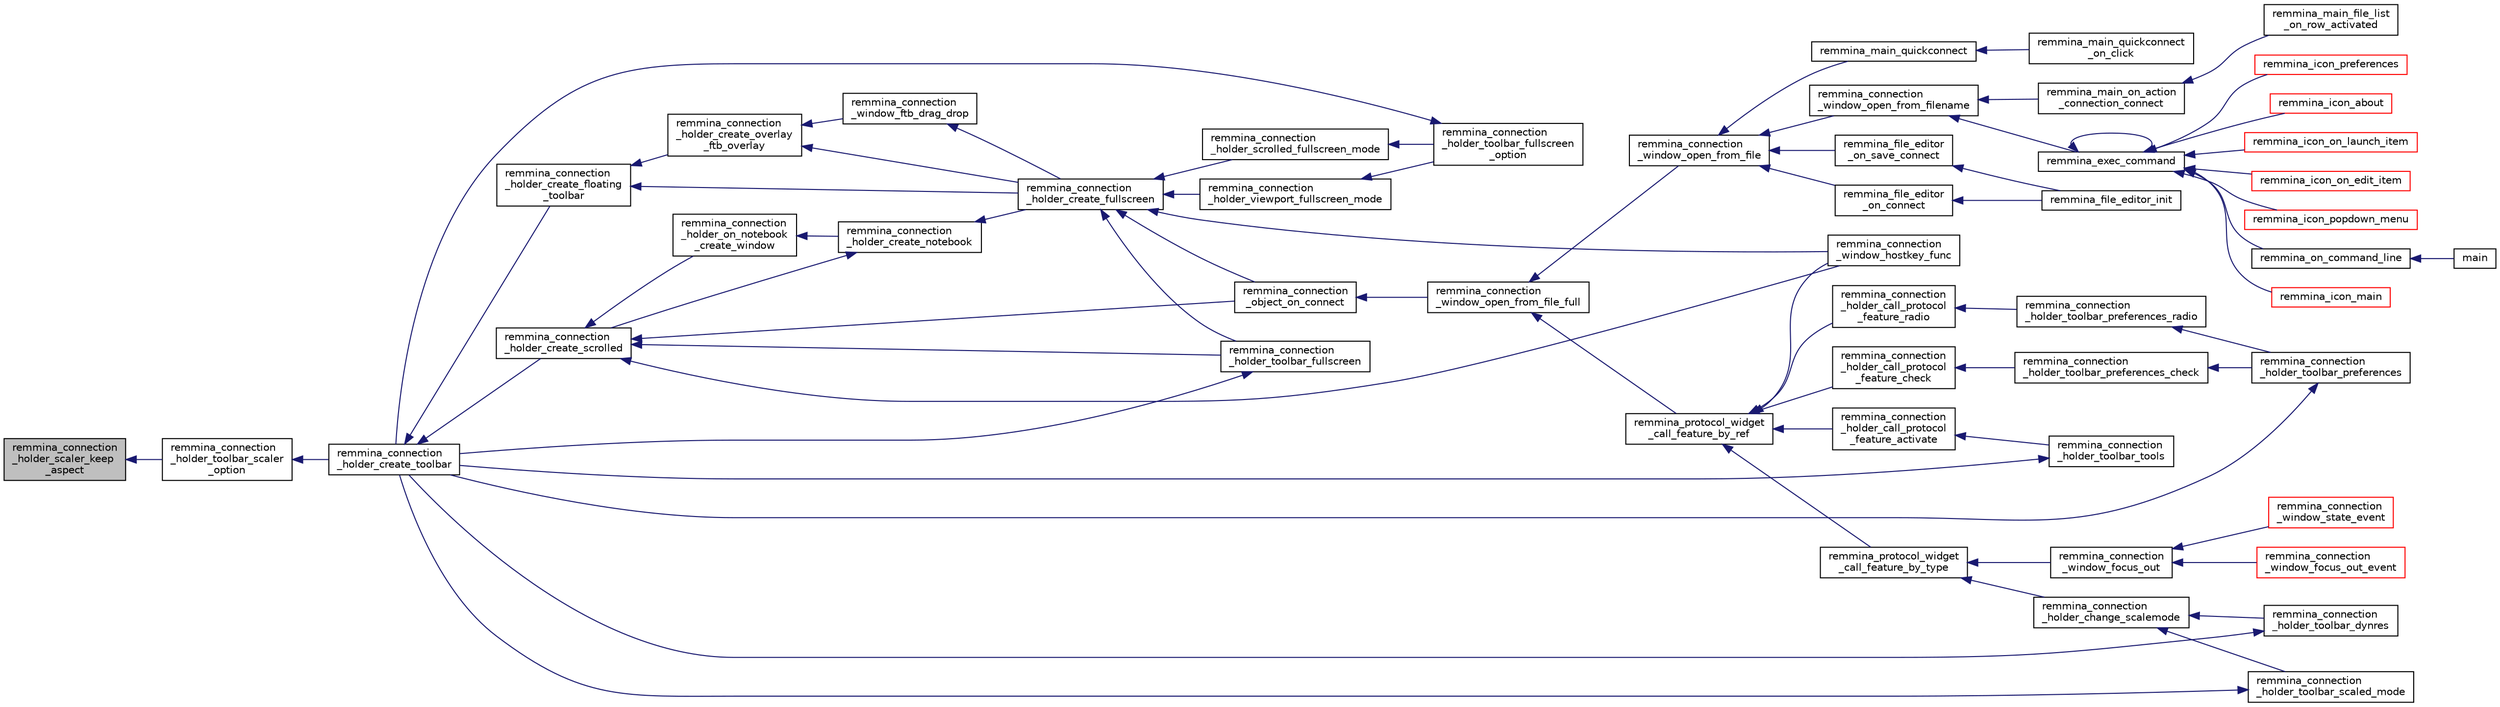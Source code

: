 digraph "remmina_connection_holder_scaler_keep_aspect"
{
  edge [fontname="Helvetica",fontsize="10",labelfontname="Helvetica",labelfontsize="10"];
  node [fontname="Helvetica",fontsize="10",shape=record];
  rankdir="LR";
  Node5552 [label="remmina_connection\l_holder_scaler_keep\l_aspect",height=0.2,width=0.4,color="black", fillcolor="grey75", style="filled", fontcolor="black"];
  Node5552 -> Node5553 [dir="back",color="midnightblue",fontsize="10",style="solid",fontname="Helvetica"];
  Node5553 [label="remmina_connection\l_holder_toolbar_scaler\l_option",height=0.2,width=0.4,color="black", fillcolor="white", style="filled",URL="$remmina__connection__window_8c.html#a7a722d82899ce761356e47de2ac91452"];
  Node5553 -> Node5554 [dir="back",color="midnightblue",fontsize="10",style="solid",fontname="Helvetica"];
  Node5554 [label="remmina_connection\l_holder_create_toolbar",height=0.2,width=0.4,color="black", fillcolor="white", style="filled",URL="$remmina__connection__window_8c.html#af8138da72278e9e9000276e08a6fd984"];
  Node5554 -> Node5555 [dir="back",color="midnightblue",fontsize="10",style="solid",fontname="Helvetica"];
  Node5555 [label="remmina_connection\l_holder_create_floating\l_toolbar",height=0.2,width=0.4,color="black", fillcolor="white", style="filled",URL="$remmina__connection__window_8c.html#a967dca6c1876afc3e6bcb763f9709d43"];
  Node5555 -> Node5556 [dir="back",color="midnightblue",fontsize="10",style="solid",fontname="Helvetica"];
  Node5556 [label="remmina_connection\l_holder_create_overlay\l_ftb_overlay",height=0.2,width=0.4,color="black", fillcolor="white", style="filled",URL="$remmina__connection__window_8c.html#ab2edcb806312b3367c70fbb13c383ae0"];
  Node5556 -> Node5557 [dir="back",color="midnightblue",fontsize="10",style="solid",fontname="Helvetica"];
  Node5557 [label="remmina_connection\l_window_ftb_drag_drop",height=0.2,width=0.4,color="black", fillcolor="white", style="filled",URL="$remmina__connection__window_8c.html#a15c9b2bd929f8f2bb64d0bb6fa60f067"];
  Node5557 -> Node5558 [dir="back",color="midnightblue",fontsize="10",style="solid",fontname="Helvetica"];
  Node5558 [label="remmina_connection\l_holder_create_fullscreen",height=0.2,width=0.4,color="black", fillcolor="white", style="filled",URL="$remmina__connection__window_8c.html#ae67ca4d276339723c1ff87fc224eaccf"];
  Node5558 -> Node5559 [dir="back",color="midnightblue",fontsize="10",style="solid",fontname="Helvetica"];
  Node5559 [label="remmina_connection\l_holder_toolbar_fullscreen",height=0.2,width=0.4,color="black", fillcolor="white", style="filled",URL="$remmina__connection__window_8c.html#a02ac20f50f1b7b816bd7208127efdbee"];
  Node5559 -> Node5554 [dir="back",color="midnightblue",fontsize="10",style="solid",fontname="Helvetica"];
  Node5558 -> Node5560 [dir="back",color="midnightblue",fontsize="10",style="solid",fontname="Helvetica"];
  Node5560 [label="remmina_connection\l_holder_viewport_fullscreen_mode",height=0.2,width=0.4,color="black", fillcolor="white", style="filled",URL="$remmina__connection__window_8c.html#a0e99d0ff8c39f2c6de508eee9ef498c5"];
  Node5560 -> Node5561 [dir="back",color="midnightblue",fontsize="10",style="solid",fontname="Helvetica"];
  Node5561 [label="remmina_connection\l_holder_toolbar_fullscreen\l_option",height=0.2,width=0.4,color="black", fillcolor="white", style="filled",URL="$remmina__connection__window_8c.html#a1415cdcbed0e6fe9a7978586bf132207"];
  Node5561 -> Node5554 [dir="back",color="midnightblue",fontsize="10",style="solid",fontname="Helvetica"];
  Node5558 -> Node5562 [dir="back",color="midnightblue",fontsize="10",style="solid",fontname="Helvetica"];
  Node5562 [label="remmina_connection\l_holder_scrolled_fullscreen_mode",height=0.2,width=0.4,color="black", fillcolor="white", style="filled",URL="$remmina__connection__window_8c.html#aa25cae5c0e15e13b817b925e42a044a9"];
  Node5562 -> Node5561 [dir="back",color="midnightblue",fontsize="10",style="solid",fontname="Helvetica"];
  Node5558 -> Node5563 [dir="back",color="midnightblue",fontsize="10",style="solid",fontname="Helvetica"];
  Node5563 [label="remmina_connection\l_window_hostkey_func",height=0.2,width=0.4,color="black", fillcolor="white", style="filled",URL="$remmina__connection__window_8c.html#abef663d930076deb3105f86dabe2a9c3"];
  Node5558 -> Node5564 [dir="back",color="midnightblue",fontsize="10",style="solid",fontname="Helvetica"];
  Node5564 [label="remmina_connection\l_object_on_connect",height=0.2,width=0.4,color="black", fillcolor="white", style="filled",URL="$remmina__connection__window_8c.html#a0ad685a873ecef95ec13caba17e0c22e"];
  Node5564 -> Node5565 [dir="back",color="midnightblue",fontsize="10",style="solid",fontname="Helvetica"];
  Node5565 [label="remmina_connection\l_window_open_from_file_full",height=0.2,width=0.4,color="black", fillcolor="white", style="filled",URL="$remmina__connection__window_8h.html#adbf2b670ca3bae96a99cb0b36021a961"];
  Node5565 -> Node5566 [dir="back",color="midnightblue",fontsize="10",style="solid",fontname="Helvetica"];
  Node5566 [label="remmina_connection\l_window_open_from_file",height=0.2,width=0.4,color="black", fillcolor="white", style="filled",URL="$remmina__connection__window_8h.html#a1c7f722a89609523cc4de079cc82f23c"];
  Node5566 -> Node5567 [dir="back",color="midnightblue",fontsize="10",style="solid",fontname="Helvetica"];
  Node5567 [label="remmina_connection\l_window_open_from_filename",height=0.2,width=0.4,color="black", fillcolor="white", style="filled",URL="$remmina__connection__window_8h.html#ab0ed27ef360efc7d92906cbabf9da5db"];
  Node5567 -> Node5568 [dir="back",color="midnightblue",fontsize="10",style="solid",fontname="Helvetica"];
  Node5568 [label="remmina_exec_command",height=0.2,width=0.4,color="black", fillcolor="white", style="filled",URL="$remmina__exec_8h.html#a424cabdcff647797061e7482049d62a7"];
  Node5568 -> Node5569 [dir="back",color="midnightblue",fontsize="10",style="solid",fontname="Helvetica"];
  Node5569 [label="remmina_on_command_line",height=0.2,width=0.4,color="black", fillcolor="white", style="filled",URL="$remmina_8c.html#aeb286fc5bd52ab5382ab8cb495dc2914"];
  Node5569 -> Node5570 [dir="back",color="midnightblue",fontsize="10",style="solid",fontname="Helvetica"];
  Node5570 [label="main",height=0.2,width=0.4,color="black", fillcolor="white", style="filled",URL="$remmina_8c.html#a0ddf1224851353fc92bfbff6f499fa97"];
  Node5568 -> Node5568 [dir="back",color="midnightblue",fontsize="10",style="solid",fontname="Helvetica"];
  Node5568 -> Node5571 [dir="back",color="midnightblue",fontsize="10",style="solid",fontname="Helvetica"];
  Node5571 [label="remmina_icon_main",height=0.2,width=0.4,color="red", fillcolor="white", style="filled",URL="$remmina__icon_8c.html#a920476110ab6410c8fc8cf734109e497"];
  Node5568 -> Node5582 [dir="back",color="midnightblue",fontsize="10",style="solid",fontname="Helvetica"];
  Node5582 [label="remmina_icon_preferences",height=0.2,width=0.4,color="red", fillcolor="white", style="filled",URL="$remmina__icon_8c.html#ad3b0e3d12e4854eae05b1afea19da404"];
  Node5568 -> Node5583 [dir="back",color="midnightblue",fontsize="10",style="solid",fontname="Helvetica"];
  Node5583 [label="remmina_icon_about",height=0.2,width=0.4,color="red", fillcolor="white", style="filled",URL="$remmina__icon_8c.html#a5cdf1958ef01e49889bcee2e90e2cf71"];
  Node5568 -> Node5584 [dir="back",color="midnightblue",fontsize="10",style="solid",fontname="Helvetica"];
  Node5584 [label="remmina_icon_on_launch_item",height=0.2,width=0.4,color="red", fillcolor="white", style="filled",URL="$remmina__icon_8c.html#ad1699688680e12abcfd5c74dd2f76d83"];
  Node5568 -> Node5587 [dir="back",color="midnightblue",fontsize="10",style="solid",fontname="Helvetica"];
  Node5587 [label="remmina_icon_on_edit_item",height=0.2,width=0.4,color="red", fillcolor="white", style="filled",URL="$remmina__icon_8c.html#af8708120906a8dc41a7998ebf9ecd129"];
  Node5568 -> Node5588 [dir="back",color="midnightblue",fontsize="10",style="solid",fontname="Helvetica"];
  Node5588 [label="remmina_icon_popdown_menu",height=0.2,width=0.4,color="red", fillcolor="white", style="filled",URL="$remmina__icon_8c.html#a444be76e3c3a065279c5f9abc7fae833"];
  Node5567 -> Node5589 [dir="back",color="midnightblue",fontsize="10",style="solid",fontname="Helvetica"];
  Node5589 [label="remmina_main_on_action\l_connection_connect",height=0.2,width=0.4,color="black", fillcolor="white", style="filled",URL="$remmina__main_8c.html#ae023d1cb099a4f7bee79f13760566cbf"];
  Node5589 -> Node5590 [dir="back",color="midnightblue",fontsize="10",style="solid",fontname="Helvetica"];
  Node5590 [label="remmina_main_file_list\l_on_row_activated",height=0.2,width=0.4,color="black", fillcolor="white", style="filled",URL="$remmina__main_8c.html#aba1a89a2400c5cc8373c6bd34602ac10"];
  Node5566 -> Node5591 [dir="back",color="midnightblue",fontsize="10",style="solid",fontname="Helvetica"];
  Node5591 [label="remmina_file_editor\l_on_connect",height=0.2,width=0.4,color="black", fillcolor="white", style="filled",URL="$remmina__file__editor_8c.html#a73b8581fd1fd77532b748d91a2951f25"];
  Node5591 -> Node5575 [dir="back",color="midnightblue",fontsize="10",style="solid",fontname="Helvetica"];
  Node5575 [label="remmina_file_editor_init",height=0.2,width=0.4,color="black", fillcolor="white", style="filled",URL="$remmina__file__editor_8c.html#a9afd8d41c66f547320930eb331f3124d"];
  Node5566 -> Node5576 [dir="back",color="midnightblue",fontsize="10",style="solid",fontname="Helvetica"];
  Node5576 [label="remmina_file_editor\l_on_save_connect",height=0.2,width=0.4,color="black", fillcolor="white", style="filled",URL="$remmina__file__editor_8c.html#a57224f3f69f04f398de563b71be6b18e"];
  Node5576 -> Node5575 [dir="back",color="midnightblue",fontsize="10",style="solid",fontname="Helvetica"];
  Node5566 -> Node5592 [dir="back",color="midnightblue",fontsize="10",style="solid",fontname="Helvetica"];
  Node5592 [label="remmina_main_quickconnect",height=0.2,width=0.4,color="black", fillcolor="white", style="filled",URL="$remmina__main_8c.html#a802458852abacebfb16f1f4295806a01"];
  Node5592 -> Node5593 [dir="back",color="midnightblue",fontsize="10",style="solid",fontname="Helvetica"];
  Node5593 [label="remmina_main_quickconnect\l_on_click",height=0.2,width=0.4,color="black", fillcolor="white", style="filled",URL="$remmina__main_8c.html#a210e9e04c7c97cc86412044de31f659d"];
  Node5565 -> Node5594 [dir="back",color="midnightblue",fontsize="10",style="solid",fontname="Helvetica"];
  Node5594 [label="remmina_protocol_widget\l_call_feature_by_ref",height=0.2,width=0.4,color="black", fillcolor="white", style="filled",URL="$remmina__protocol__widget_8h.html#a605b69a9aa4393024369cc5070488692"];
  Node5594 -> Node5595 [dir="back",color="midnightblue",fontsize="10",style="solid",fontname="Helvetica"];
  Node5595 [label="remmina_connection\l_holder_call_protocol\l_feature_radio",height=0.2,width=0.4,color="black", fillcolor="white", style="filled",URL="$remmina__connection__window_8c.html#a86280cb973101817f7410af393bc2f98"];
  Node5595 -> Node5596 [dir="back",color="midnightblue",fontsize="10",style="solid",fontname="Helvetica"];
  Node5596 [label="remmina_connection\l_holder_toolbar_preferences_radio",height=0.2,width=0.4,color="black", fillcolor="white", style="filled",URL="$remmina__connection__window_8c.html#a1ddab4aacc284c606ab237eae9c0b5a9"];
  Node5596 -> Node5597 [dir="back",color="midnightblue",fontsize="10",style="solid",fontname="Helvetica"];
  Node5597 [label="remmina_connection\l_holder_toolbar_preferences",height=0.2,width=0.4,color="black", fillcolor="white", style="filled",URL="$remmina__connection__window_8c.html#a78ec7d6e66d6e6569c1a9a0230c74bc8"];
  Node5597 -> Node5554 [dir="back",color="midnightblue",fontsize="10",style="solid",fontname="Helvetica"];
  Node5594 -> Node5598 [dir="back",color="midnightblue",fontsize="10",style="solid",fontname="Helvetica"];
  Node5598 [label="remmina_connection\l_holder_call_protocol\l_feature_check",height=0.2,width=0.4,color="black", fillcolor="white", style="filled",URL="$remmina__connection__window_8c.html#a8d924ded7fe147df8b5f113e2fb1d6e7"];
  Node5598 -> Node5599 [dir="back",color="midnightblue",fontsize="10",style="solid",fontname="Helvetica"];
  Node5599 [label="remmina_connection\l_holder_toolbar_preferences_check",height=0.2,width=0.4,color="black", fillcolor="white", style="filled",URL="$remmina__connection__window_8c.html#ada0dce340f5f1484c496a2357e8a2c69"];
  Node5599 -> Node5597 [dir="back",color="midnightblue",fontsize="10",style="solid",fontname="Helvetica"];
  Node5594 -> Node5600 [dir="back",color="midnightblue",fontsize="10",style="solid",fontname="Helvetica"];
  Node5600 [label="remmina_connection\l_holder_call_protocol\l_feature_activate",height=0.2,width=0.4,color="black", fillcolor="white", style="filled",URL="$remmina__connection__window_8c.html#a4507b43c6fd10bc68d9512c6b253a552"];
  Node5600 -> Node5601 [dir="back",color="midnightblue",fontsize="10",style="solid",fontname="Helvetica"];
  Node5601 [label="remmina_connection\l_holder_toolbar_tools",height=0.2,width=0.4,color="black", fillcolor="white", style="filled",URL="$remmina__connection__window_8c.html#a51cc0b2274049920f67c71047bd76213"];
  Node5601 -> Node5554 [dir="back",color="midnightblue",fontsize="10",style="solid",fontname="Helvetica"];
  Node5594 -> Node5563 [dir="back",color="midnightblue",fontsize="10",style="solid",fontname="Helvetica"];
  Node5594 -> Node5602 [dir="back",color="midnightblue",fontsize="10",style="solid",fontname="Helvetica"];
  Node5602 [label="remmina_protocol_widget\l_call_feature_by_type",height=0.2,width=0.4,color="black", fillcolor="white", style="filled",URL="$remmina__protocol__widget_8h.html#a6a630e96e5b914d60d678ae8eaad4cd9"];
  Node5602 -> Node5603 [dir="back",color="midnightblue",fontsize="10",style="solid",fontname="Helvetica"];
  Node5603 [label="remmina_connection\l_holder_change_scalemode",height=0.2,width=0.4,color="black", fillcolor="white", style="filled",URL="$remmina__connection__window_8c.html#a5565ebedf82eb9f2d54b7f447b4c930e"];
  Node5603 -> Node5604 [dir="back",color="midnightblue",fontsize="10",style="solid",fontname="Helvetica"];
  Node5604 [label="remmina_connection\l_holder_toolbar_dynres",height=0.2,width=0.4,color="black", fillcolor="white", style="filled",URL="$remmina__connection__window_8c.html#a576e3800c7371f63b27e3832848ac4e5"];
  Node5604 -> Node5554 [dir="back",color="midnightblue",fontsize="10",style="solid",fontname="Helvetica"];
  Node5603 -> Node5605 [dir="back",color="midnightblue",fontsize="10",style="solid",fontname="Helvetica"];
  Node5605 [label="remmina_connection\l_holder_toolbar_scaled_mode",height=0.2,width=0.4,color="black", fillcolor="white", style="filled",URL="$remmina__connection__window_8c.html#ad6136dd7c0867a5a5f1c0b0645632ee4"];
  Node5605 -> Node5554 [dir="back",color="midnightblue",fontsize="10",style="solid",fontname="Helvetica"];
  Node5602 -> Node5606 [dir="back",color="midnightblue",fontsize="10",style="solid",fontname="Helvetica"];
  Node5606 [label="remmina_connection\l_window_focus_out",height=0.2,width=0.4,color="black", fillcolor="white", style="filled",URL="$remmina__connection__window_8c.html#a8c242e0a7ee57ed79099c330d696b43f"];
  Node5606 -> Node5607 [dir="back",color="midnightblue",fontsize="10",style="solid",fontname="Helvetica"];
  Node5607 [label="remmina_connection\l_window_focus_out_event",height=0.2,width=0.4,color="red", fillcolor="white", style="filled",URL="$remmina__connection__window_8c.html#a539828a1dd435bee083d82136691176c"];
  Node5606 -> Node5612 [dir="back",color="midnightblue",fontsize="10",style="solid",fontname="Helvetica"];
  Node5612 [label="remmina_connection\l_window_state_event",height=0.2,width=0.4,color="red", fillcolor="white", style="filled",URL="$remmina__connection__window_8c.html#a174d5b1e983a96c98aae2e8078f462bd"];
  Node5556 -> Node5558 [dir="back",color="midnightblue",fontsize="10",style="solid",fontname="Helvetica"];
  Node5555 -> Node5558 [dir="back",color="midnightblue",fontsize="10",style="solid",fontname="Helvetica"];
  Node5554 -> Node5609 [dir="back",color="midnightblue",fontsize="10",style="solid",fontname="Helvetica"];
  Node5609 [label="remmina_connection\l_holder_create_scrolled",height=0.2,width=0.4,color="black", fillcolor="white", style="filled",URL="$remmina__connection__window_8c.html#a57b3656c37df65d276ddd50a16906dc7"];
  Node5609 -> Node5559 [dir="back",color="midnightblue",fontsize="10",style="solid",fontname="Helvetica"];
  Node5609 -> Node5610 [dir="back",color="midnightblue",fontsize="10",style="solid",fontname="Helvetica"];
  Node5610 [label="remmina_connection\l_holder_on_notebook\l_create_window",height=0.2,width=0.4,color="black", fillcolor="white", style="filled",URL="$remmina__connection__window_8c.html#a2f5fc595c1aad851962aa58e2009bcce"];
  Node5610 -> Node5611 [dir="back",color="midnightblue",fontsize="10",style="solid",fontname="Helvetica"];
  Node5611 [label="remmina_connection\l_holder_create_notebook",height=0.2,width=0.4,color="black", fillcolor="white", style="filled",URL="$remmina__connection__window_8c.html#ae616dc409c5775dc73d9a83c1f081705"];
  Node5611 -> Node5609 [dir="back",color="midnightblue",fontsize="10",style="solid",fontname="Helvetica"];
  Node5611 -> Node5558 [dir="back",color="midnightblue",fontsize="10",style="solid",fontname="Helvetica"];
  Node5609 -> Node5563 [dir="back",color="midnightblue",fontsize="10",style="solid",fontname="Helvetica"];
  Node5609 -> Node5564 [dir="back",color="midnightblue",fontsize="10",style="solid",fontname="Helvetica"];
}
